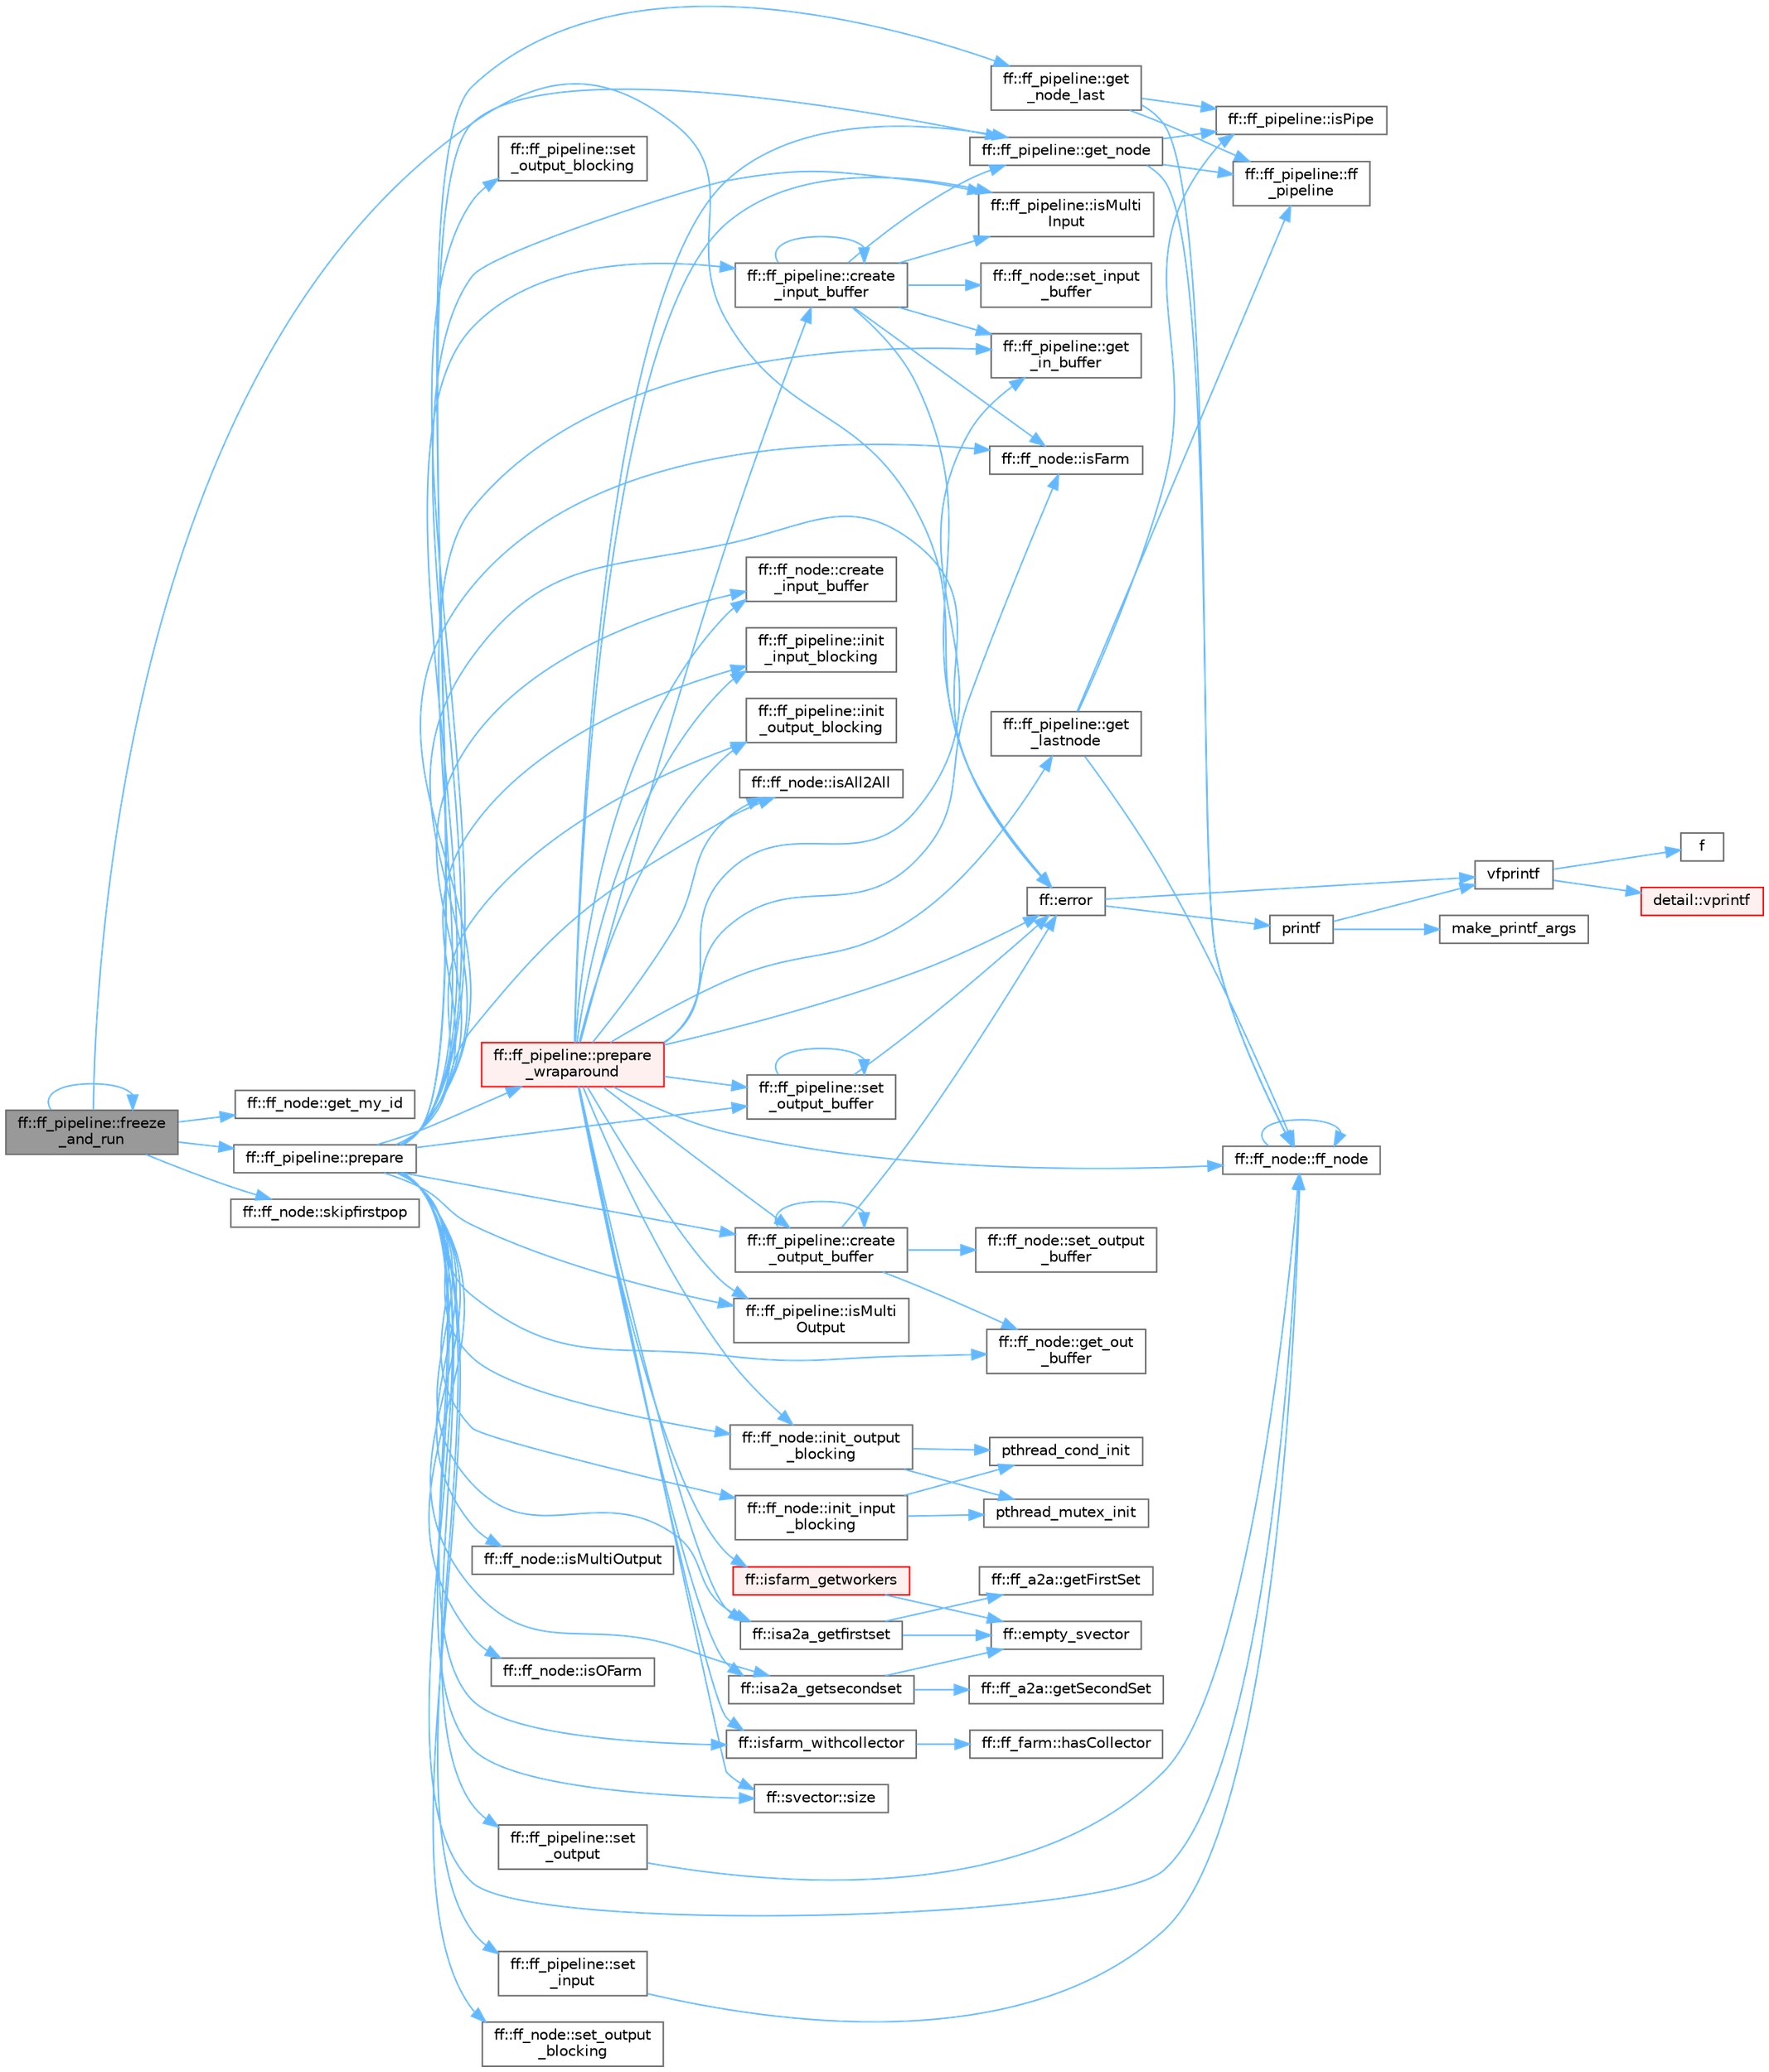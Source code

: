 digraph "ff::ff_pipeline::freeze_and_run"
{
 // LATEX_PDF_SIZE
  bgcolor="transparent";
  edge [fontname=Helvetica,fontsize=10,labelfontname=Helvetica,labelfontsize=10];
  node [fontname=Helvetica,fontsize=10,shape=box,height=0.2,width=0.4];
  rankdir="LR";
  Node1 [id="Node000001",label="ff::ff_pipeline::freeze\l_and_run",height=0.2,width=0.4,color="gray40", fillcolor="grey60", style="filled", fontcolor="black",tooltip="Suspend (freeze) the ff_node and run it"];
  Node1 -> Node2 [id="edge1_Node000001_Node000002",color="steelblue1",style="solid",tooltip=" "];
  Node2 [id="Node000002",label="ff::error",height=0.2,width=0.4,color="grey40", fillcolor="white", style="filled",URL="$namespaceff.html#a27d926d29b55e019eba5b70672301d82",tooltip=" "];
  Node2 -> Node3 [id="edge2_Node000002_Node000003",color="steelblue1",style="solid",tooltip=" "];
  Node3 [id="Node000003",label="printf",height=0.2,width=0.4,color="grey40", fillcolor="white", style="filled",URL="$printf_8h.html#aee3ed3a831f25f07e7be3919fff2203a",tooltip=" "];
  Node3 -> Node4 [id="edge3_Node000003_Node000004",color="steelblue1",style="solid",tooltip=" "];
  Node4 [id="Node000004",label="make_printf_args",height=0.2,width=0.4,color="grey40", fillcolor="white", style="filled",URL="$printf_8h.html#a27dcc0efcda04388971dbea3c875f122",tooltip=" "];
  Node3 -> Node5 [id="edge4_Node000003_Node000005",color="steelblue1",style="solid",tooltip=" "];
  Node5 [id="Node000005",label="vfprintf",height=0.2,width=0.4,color="grey40", fillcolor="white", style="filled",URL="$printf_8h.html#abb30aad964fc771fb52cf3ad88649df2",tooltip=" "];
  Node5 -> Node6 [id="edge5_Node000005_Node000006",color="steelblue1",style="solid",tooltip=" "];
  Node6 [id="Node000006",label="f",height=0.2,width=0.4,color="grey40", fillcolor="white", style="filled",URL="$cxx11__tensor__map_8cpp.html#a7f507fea02198f6cb81c86640c7b1a4e",tooltip=" "];
  Node5 -> Node7 [id="edge6_Node000005_Node000007",color="steelblue1",style="solid",tooltip=" "];
  Node7 [id="Node000007",label="detail::vprintf",height=0.2,width=0.4,color="red", fillcolor="#FFF0F0", style="filled",URL="$namespacedetail.html#a1c8c2218e4c822aa8f743fb9c573717f",tooltip=" "];
  Node2 -> Node5 [id="edge7_Node000002_Node000005",color="steelblue1",style="solid",tooltip=" "];
  Node1 -> Node1 [id="edge8_Node000001_Node000001",color="steelblue1",style="solid",tooltip=" "];
  Node1 -> Node34 [id="edge9_Node000001_Node000034",color="steelblue1",style="solid",tooltip=" "];
  Node34 [id="Node000034",label="ff::ff_node::get_my_id",height=0.2,width=0.4,color="grey40", fillcolor="white", style="filled",URL="$classff_1_1ff__node.html#a32d30503e0a33406841d77bc1f4dc2e2",tooltip="Returns the identifier of the node (not unique)"];
  Node1 -> Node35 [id="edge10_Node000001_Node000035",color="steelblue1",style="solid",tooltip=" "];
  Node35 [id="Node000035",label="ff::ff_pipeline::prepare",height=0.2,width=0.4,color="grey40", fillcolor="white", style="filled",URL="$classff_1_1ff__pipeline.html#a7dee7dc5a93651c8c945ecaf87471004",tooltip=" "];
  Node35 -> Node36 [id="edge11_Node000035_Node000036",color="steelblue1",style="solid",tooltip=" "];
  Node36 [id="Node000036",label="ff::ff_node::create\l_input_buffer",height=0.2,width=0.4,color="grey40", fillcolor="white", style="filled",URL="$classff_1_1ff__node.html#adfe6c917b93de5635d21a79c8c4181cb",tooltip="Creates the input channel"];
  Node35 -> Node37 [id="edge12_Node000035_Node000037",color="steelblue1",style="solid",tooltip=" "];
  Node37 [id="Node000037",label="ff::ff_pipeline::create\l_input_buffer",height=0.2,width=0.4,color="grey40", fillcolor="white", style="filled",URL="$classff_1_1ff__pipeline.html#ae496e6d4a37f99d9e353cd002e1d91e2",tooltip="Creates the input channel"];
  Node37 -> Node37 [id="edge13_Node000037_Node000037",color="steelblue1",style="solid",tooltip=" "];
  Node37 -> Node2 [id="edge14_Node000037_Node000002",color="steelblue1",style="solid",tooltip=" "];
  Node37 -> Node38 [id="edge15_Node000037_Node000038",color="steelblue1",style="solid",tooltip=" "];
  Node38 [id="Node000038",label="ff::ff_pipeline::get\l_in_buffer",height=0.2,width=0.4,color="grey40", fillcolor="white", style="filled",URL="$classff_1_1ff__pipeline.html#a8ad25ed4cc47cb7cfe602546e29dfa09",tooltip="Gets input channel"];
  Node37 -> Node39 [id="edge16_Node000037_Node000039",color="steelblue1",style="solid",tooltip=" "];
  Node39 [id="Node000039",label="ff::ff_pipeline::get_node",height=0.2,width=0.4,color="grey40", fillcolor="white", style="filled",URL="$classff_1_1ff__pipeline.html#aeb7333c888ddf66d2db7eafa116a078e",tooltip="returns the stage i of the pipeline. If the stage is a pipeline the function is called recursively ex..."];
  Node39 -> Node40 [id="edge17_Node000039_Node000040",color="steelblue1",style="solid",tooltip=" "];
  Node40 [id="Node000040",label="ff::ff_node::ff_node",height=0.2,width=0.4,color="grey40", fillcolor="white", style="filled",URL="$classff_1_1ff__node.html#a53ab8b2244539766bdea3eb65cb04f9b",tooltip=" "];
  Node40 -> Node40 [id="edge18_Node000040_Node000040",color="steelblue1",style="solid",tooltip=" "];
  Node39 -> Node41 [id="edge19_Node000039_Node000041",color="steelblue1",style="solid",tooltip=" "];
  Node41 [id="Node000041",label="ff::ff_pipeline::ff\l_pipeline",height=0.2,width=0.4,color="grey40", fillcolor="white", style="filled",URL="$classff_1_1ff__pipeline.html#a05e2c125dd1007c027b0713281b2d07f",tooltip="Constructor"];
  Node39 -> Node42 [id="edge20_Node000039_Node000042",color="steelblue1",style="solid",tooltip=" "];
  Node42 [id="Node000042",label="ff::ff_pipeline::isPipe",height=0.2,width=0.4,color="grey40", fillcolor="white", style="filled",URL="$classff_1_1ff__pipeline.html#ab2d6f1a4b4a772be29fbab36bb185b8a",tooltip=" "];
  Node37 -> Node43 [id="edge21_Node000037_Node000043",color="steelblue1",style="solid",tooltip=" "];
  Node43 [id="Node000043",label="ff::ff_node::isFarm",height=0.2,width=0.4,color="grey40", fillcolor="white", style="filled",URL="$classff_1_1ff__node.html#a2af2bb6ee5bffb4bb5074b4c46ededed",tooltip=" "];
  Node37 -> Node44 [id="edge22_Node000037_Node000044",color="steelblue1",style="solid",tooltip=" "];
  Node44 [id="Node000044",label="ff::ff_pipeline::isMulti\lInput",height=0.2,width=0.4,color="grey40", fillcolor="white", style="filled",URL="$classff_1_1ff__pipeline.html#a0a5c5eb3fcfbde247056cb01942792a1",tooltip=" "];
  Node37 -> Node45 [id="edge23_Node000037_Node000045",color="steelblue1",style="solid",tooltip=" "];
  Node45 [id="Node000045",label="ff::ff_node::set_input\l_buffer",height=0.2,width=0.4,color="grey40", fillcolor="white", style="filled",URL="$classff_1_1ff__node.html#a561a7e071f3721de62e465f41384c933",tooltip="Assign the input channelname to a channel"];
  Node35 -> Node46 [id="edge24_Node000035_Node000046",color="steelblue1",style="solid",tooltip=" "];
  Node46 [id="Node000046",label="ff::ff_pipeline::create\l_output_buffer",height=0.2,width=0.4,color="grey40", fillcolor="white", style="filled",URL="$classff_1_1ff__pipeline.html#a980a68d0c26481c45b7c95ebe1135c3d",tooltip="Creates the output channel"];
  Node46 -> Node46 [id="edge25_Node000046_Node000046",color="steelblue1",style="solid",tooltip=" "];
  Node46 -> Node2 [id="edge26_Node000046_Node000002",color="steelblue1",style="solid",tooltip=" "];
  Node46 -> Node47 [id="edge27_Node000046_Node000047",color="steelblue1",style="solid",tooltip=" "];
  Node47 [id="Node000047",label="ff::ff_node::get_out\l_buffer",height=0.2,width=0.4,color="grey40", fillcolor="white", style="filled",URL="$classff_1_1ff__node.html#a334096bd901d8b6c2ae2d73877846ff0",tooltip="Gets pointer to the output channel"];
  Node46 -> Node48 [id="edge28_Node000046_Node000048",color="steelblue1",style="solid",tooltip=" "];
  Node48 [id="Node000048",label="ff::ff_node::set_output\l_buffer",height=0.2,width=0.4,color="grey40", fillcolor="white", style="filled",URL="$classff_1_1ff__node.html#afb1c0ca383122fb4105b32f1a7702ee3",tooltip="Assign the output channelname to a channel"];
  Node35 -> Node2 [id="edge29_Node000035_Node000002",color="steelblue1",style="solid",tooltip=" "];
  Node35 -> Node40 [id="edge30_Node000035_Node000040",color="steelblue1",style="solid",tooltip=" "];
  Node35 -> Node38 [id="edge31_Node000035_Node000038",color="steelblue1",style="solid",tooltip=" "];
  Node35 -> Node39 [id="edge32_Node000035_Node000039",color="steelblue1",style="solid",tooltip=" "];
  Node35 -> Node49 [id="edge33_Node000035_Node000049",color="steelblue1",style="solid",tooltip=" "];
  Node49 [id="Node000049",label="ff::ff_pipeline::get\l_node_last",height=0.2,width=0.4,color="grey40", fillcolor="white", style="filled",URL="$classff_1_1ff__pipeline.html#a909274bdd813e5a8c7c99a40444dc3b5",tooltip="returns the stage i of the pipeline. If the stage is a pipeline the function is called recursively ex..."];
  Node49 -> Node40 [id="edge34_Node000049_Node000040",color="steelblue1",style="solid",tooltip=" "];
  Node49 -> Node41 [id="edge35_Node000049_Node000041",color="steelblue1",style="solid",tooltip=" "];
  Node49 -> Node42 [id="edge36_Node000049_Node000042",color="steelblue1",style="solid",tooltip=" "];
  Node35 -> Node47 [id="edge37_Node000035_Node000047",color="steelblue1",style="solid",tooltip=" "];
  Node35 -> Node50 [id="edge38_Node000035_Node000050",color="steelblue1",style="solid",tooltip=" "];
  Node50 [id="Node000050",label="ff::ff_node::init_input\l_blocking",height=0.2,width=0.4,color="grey40", fillcolor="white", style="filled",URL="$classff_1_1ff__node.html#aab934f40b0c6129cc45d95fb085f8024",tooltip=" "];
  Node50 -> Node51 [id="edge39_Node000050_Node000051",color="steelblue1",style="solid",tooltip=" "];
  Node51 [id="Node000051",label="pthread_cond_init",height=0.2,width=0.4,color="grey40", fillcolor="white", style="filled",URL="$pthread__minport__windows_8h.html#a71bdb8a20eb782047e084c27fcf7aa65",tooltip=" "];
  Node50 -> Node52 [id="edge40_Node000050_Node000052",color="steelblue1",style="solid",tooltip=" "];
  Node52 [id="Node000052",label="pthread_mutex_init",height=0.2,width=0.4,color="grey40", fillcolor="white", style="filled",URL="$pthread__minport__windows_8h.html#a06769b1c0f650377fed34ef94ac2a01c",tooltip=" "];
  Node35 -> Node53 [id="edge41_Node000035_Node000053",color="steelblue1",style="solid",tooltip=" "];
  Node53 [id="Node000053",label="ff::ff_pipeline::init\l_input_blocking",height=0.2,width=0.4,color="grey40", fillcolor="white", style="filled",URL="$classff_1_1ff__pipeline.html#a4a82baf1adeb740cbaf8bdd0d31b815a",tooltip=" "];
  Node35 -> Node54 [id="edge42_Node000035_Node000054",color="steelblue1",style="solid",tooltip=" "];
  Node54 [id="Node000054",label="ff::ff_node::init_output\l_blocking",height=0.2,width=0.4,color="grey40", fillcolor="white", style="filled",URL="$classff_1_1ff__node.html#a2d686a96eb183cf5b8fc2969b12e0a09",tooltip=" "];
  Node54 -> Node51 [id="edge43_Node000054_Node000051",color="steelblue1",style="solid",tooltip=" "];
  Node54 -> Node52 [id="edge44_Node000054_Node000052",color="steelblue1",style="solid",tooltip=" "];
  Node35 -> Node55 [id="edge45_Node000035_Node000055",color="steelblue1",style="solid",tooltip=" "];
  Node55 [id="Node000055",label="ff::ff_pipeline::init\l_output_blocking",height=0.2,width=0.4,color="grey40", fillcolor="white", style="filled",URL="$classff_1_1ff__pipeline.html#a233cce4fc178c48241055684359724ca",tooltip=" "];
  Node35 -> Node56 [id="edge46_Node000035_Node000056",color="steelblue1",style="solid",tooltip=" "];
  Node56 [id="Node000056",label="ff::isa2a_getfirstset",height=0.2,width=0.4,color="grey40", fillcolor="white", style="filled",URL="$namespaceff.html#a747c4da6882cc1bbc43d1af22e365a22",tooltip=" "];
  Node56 -> Node57 [id="edge47_Node000056_Node000057",color="steelblue1",style="solid",tooltip=" "];
  Node57 [id="Node000057",label="ff::empty_svector",height=0.2,width=0.4,color="grey40", fillcolor="white", style="filled",URL="$namespaceff.html#a99b00b8d54d3bbd8810216a4651c06af",tooltip=" "];
  Node56 -> Node58 [id="edge48_Node000056_Node000058",color="steelblue1",style="solid",tooltip=" "];
  Node58 [id="Node000058",label="ff::ff_a2a::getFirstSet",height=0.2,width=0.4,color="grey40", fillcolor="white", style="filled",URL="$classff_1_1ff__a2a.html#aab5b0ed53d04a6ae56fcc801f7f7ce7c",tooltip=" "];
  Node35 -> Node59 [id="edge49_Node000035_Node000059",color="steelblue1",style="solid",tooltip=" "];
  Node59 [id="Node000059",label="ff::isa2a_getsecondset",height=0.2,width=0.4,color="grey40", fillcolor="white", style="filled",URL="$namespaceff.html#aec0ddc2ecc8a9818a654219c8ec6b07e",tooltip=" "];
  Node59 -> Node57 [id="edge50_Node000059_Node000057",color="steelblue1",style="solid",tooltip=" "];
  Node59 -> Node60 [id="edge51_Node000059_Node000060",color="steelblue1",style="solid",tooltip=" "];
  Node60 [id="Node000060",label="ff::ff_a2a::getSecondSet",height=0.2,width=0.4,color="grey40", fillcolor="white", style="filled",URL="$classff_1_1ff__a2a.html#a15e634b23e08ae53f1d5296cae30fb9d",tooltip=" "];
  Node35 -> Node61 [id="edge52_Node000035_Node000061",color="steelblue1",style="solid",tooltip=" "];
  Node61 [id="Node000061",label="ff::ff_node::isAll2All",height=0.2,width=0.4,color="grey40", fillcolor="white", style="filled",URL="$classff_1_1ff__node.html#ac8e132cbcab68af6a4ca13bbcccd62f3",tooltip=" "];
  Node35 -> Node43 [id="edge53_Node000035_Node000043",color="steelblue1",style="solid",tooltip=" "];
  Node35 -> Node62 [id="edge54_Node000035_Node000062",color="steelblue1",style="solid",tooltip=" "];
  Node62 [id="Node000062",label="ff::isfarm_withcollector",height=0.2,width=0.4,color="grey40", fillcolor="white", style="filled",URL="$namespaceff.html#a4f5e1506df6e9ac92671df077f5d211b",tooltip=" "];
  Node62 -> Node63 [id="edge55_Node000062_Node000063",color="steelblue1",style="solid",tooltip=" "];
  Node63 [id="Node000063",label="ff::ff_farm::hasCollector",height=0.2,width=0.4,color="grey40", fillcolor="white", style="filled",URL="$classff_1_1ff__farm.html#a5c5dc54cb6a91caacf2d316f5c3a19ad",tooltip=" "];
  Node35 -> Node44 [id="edge56_Node000035_Node000044",color="steelblue1",style="solid",tooltip=" "];
  Node35 -> Node64 [id="edge57_Node000035_Node000064",color="steelblue1",style="solid",tooltip=" "];
  Node64 [id="Node000064",label="ff::ff_node::isMultiOutput",height=0.2,width=0.4,color="grey40", fillcolor="white", style="filled",URL="$classff_1_1ff__node.html#adfb7746174f6744ae019cf494ca2b8a5",tooltip=" "];
  Node35 -> Node65 [id="edge58_Node000035_Node000065",color="steelblue1",style="solid",tooltip=" "];
  Node65 [id="Node000065",label="ff::ff_pipeline::isMulti\lOutput",height=0.2,width=0.4,color="grey40", fillcolor="white", style="filled",URL="$classff_1_1ff__pipeline.html#a99d73c08555f9b801d903a206c13299e",tooltip=" "];
  Node35 -> Node66 [id="edge59_Node000035_Node000066",color="steelblue1",style="solid",tooltip=" "];
  Node66 [id="Node000066",label="ff::ff_node::isOFarm",height=0.2,width=0.4,color="grey40", fillcolor="white", style="filled",URL="$classff_1_1ff__node.html#a0e0ec9da95b11c7d9a5ce874870cf9df",tooltip=" "];
  Node35 -> Node67 [id="edge60_Node000035_Node000067",color="steelblue1",style="solid",tooltip=" "];
  Node67 [id="Node000067",label="ff::ff_pipeline::prepare\l_wraparound",height=0.2,width=0.4,color="red", fillcolor="#FFF0F0", style="filled",URL="$classff_1_1ff__pipeline.html#a764b924d34cd792ebf61f46ac1dde6fa",tooltip=" "];
  Node67 -> Node36 [id="edge61_Node000067_Node000036",color="steelblue1",style="solid",tooltip=" "];
  Node67 -> Node37 [id="edge62_Node000067_Node000037",color="steelblue1",style="solid",tooltip=" "];
  Node67 -> Node46 [id="edge63_Node000067_Node000046",color="steelblue1",style="solid",tooltip=" "];
  Node67 -> Node2 [id="edge64_Node000067_Node000002",color="steelblue1",style="solid",tooltip=" "];
  Node67 -> Node40 [id="edge65_Node000067_Node000040",color="steelblue1",style="solid",tooltip=" "];
  Node67 -> Node38 [id="edge66_Node000067_Node000038",color="steelblue1",style="solid",tooltip=" "];
  Node67 -> Node68 [id="edge67_Node000067_Node000068",color="steelblue1",style="solid",tooltip=" "];
  Node68 [id="Node000068",label="ff::ff_pipeline::get\l_lastnode",height=0.2,width=0.4,color="grey40", fillcolor="white", style="filled",URL="$classff_1_1ff__pipeline.html#a31b7be04692e62622384586cb48f777a",tooltip="returns the last stage of the pipeline recursively."];
  Node68 -> Node40 [id="edge68_Node000068_Node000040",color="steelblue1",style="solid",tooltip=" "];
  Node68 -> Node41 [id="edge69_Node000068_Node000041",color="steelblue1",style="solid",tooltip=" "];
  Node68 -> Node42 [id="edge70_Node000068_Node000042",color="steelblue1",style="solid",tooltip=" "];
  Node67 -> Node39 [id="edge71_Node000067_Node000039",color="steelblue1",style="solid",tooltip=" "];
  Node67 -> Node53 [id="edge72_Node000067_Node000053",color="steelblue1",style="solid",tooltip=" "];
  Node67 -> Node54 [id="edge73_Node000067_Node000054",color="steelblue1",style="solid",tooltip=" "];
  Node67 -> Node55 [id="edge74_Node000067_Node000055",color="steelblue1",style="solid",tooltip=" "];
  Node67 -> Node56 [id="edge75_Node000067_Node000056",color="steelblue1",style="solid",tooltip=" "];
  Node67 -> Node59 [id="edge76_Node000067_Node000059",color="steelblue1",style="solid",tooltip=" "];
  Node67 -> Node61 [id="edge77_Node000067_Node000061",color="steelblue1",style="solid",tooltip=" "];
  Node67 -> Node43 [id="edge78_Node000067_Node000043",color="steelblue1",style="solid",tooltip=" "];
  Node67 -> Node69 [id="edge79_Node000067_Node000069",color="steelblue1",style="solid",tooltip=" "];
  Node69 [id="Node000069",label="ff::isfarm_getworkers",height=0.2,width=0.4,color="red", fillcolor="#FFF0F0", style="filled",URL="$namespaceff.html#a79e66e8ab68f4754475ec4b66166ff37",tooltip=" "];
  Node69 -> Node57 [id="edge80_Node000069_Node000057",color="steelblue1",style="solid",tooltip=" "];
  Node67 -> Node62 [id="edge81_Node000067_Node000062",color="steelblue1",style="solid",tooltip=" "];
  Node67 -> Node44 [id="edge82_Node000067_Node000044",color="steelblue1",style="solid",tooltip=" "];
  Node67 -> Node65 [id="edge83_Node000067_Node000065",color="steelblue1",style="solid",tooltip=" "];
  Node67 -> Node73 [id="edge84_Node000067_Node000073",color="steelblue1",style="solid",tooltip=" "];
  Node73 [id="Node000073",label="ff::ff_pipeline::set\l_output_buffer",height=0.2,width=0.4,color="grey40", fillcolor="white", style="filled",URL="$classff_1_1ff__pipeline.html#abcb03291873c6b2ad78e24dfb5e2e4d4",tooltip="Assign the output channelname to a channel"];
  Node73 -> Node2 [id="edge85_Node000073_Node000002",color="steelblue1",style="solid",tooltip=" "];
  Node73 -> Node73 [id="edge86_Node000073_Node000073",color="steelblue1",style="solid",tooltip=" "];
  Node67 -> Node74 [id="edge87_Node000067_Node000074",color="steelblue1",style="solid",tooltip=" "];
  Node74 [id="Node000074",label="ff::svector::size",height=0.2,width=0.4,color="grey40", fillcolor="white", style="filled",URL="$classff_1_1svector.html#a29125256281f793b0808ecfae6ea68ec",tooltip=" "];
  Node35 -> Node75 [id="edge88_Node000035_Node000075",color="steelblue1",style="solid",tooltip=" "];
  Node75 [id="Node000075",label="ff::ff_pipeline::set\l_input",height=0.2,width=0.4,color="grey40", fillcolor="white", style="filled",URL="$classff_1_1ff__pipeline.html#a6bb3fb0e465838274a95d922b06ac5bb",tooltip=" "];
  Node75 -> Node40 [id="edge89_Node000075_Node000040",color="steelblue1",style="solid",tooltip=" "];
  Node35 -> Node76 [id="edge90_Node000035_Node000076",color="steelblue1",style="solid",tooltip=" "];
  Node76 [id="Node000076",label="ff::ff_pipeline::set\l_output",height=0.2,width=0.4,color="grey40", fillcolor="white", style="filled",URL="$classff_1_1ff__pipeline.html#a2f84e81a9e72df3bfe317b1244c9d25f",tooltip=" "];
  Node76 -> Node40 [id="edge91_Node000076_Node000040",color="steelblue1",style="solid",tooltip=" "];
  Node35 -> Node77 [id="edge92_Node000035_Node000077",color="steelblue1",style="solid",tooltip=" "];
  Node77 [id="Node000077",label="ff::ff_node::set_output\l_blocking",height=0.2,width=0.4,color="grey40", fillcolor="white", style="filled",URL="$classff_1_1ff__node.html#a84ae02b065e080db75da2c63183e2865",tooltip=" "];
  Node35 -> Node78 [id="edge93_Node000035_Node000078",color="steelblue1",style="solid",tooltip=" "];
  Node78 [id="Node000078",label="ff::ff_pipeline::set\l_output_blocking",height=0.2,width=0.4,color="grey40", fillcolor="white", style="filled",URL="$classff_1_1ff__pipeline.html#a7dc31fc3023aff9de72d6d86bb70b11a",tooltip=" "];
  Node35 -> Node73 [id="edge94_Node000035_Node000073",color="steelblue1",style="solid",tooltip=" "];
  Node35 -> Node74 [id="edge95_Node000035_Node000074",color="steelblue1",style="solid",tooltip=" "];
  Node1 -> Node79 [id="edge96_Node000001_Node000079",color="steelblue1",style="solid",tooltip=" "];
  Node79 [id="Node000079",label="ff::ff_node::skipfirstpop",height=0.2,width=0.4,color="grey40", fillcolor="white", style="filled",URL="$classff_1_1ff__node.html#a71789627f48cb9f466c50601a881c7bc",tooltip="Gets the status of spontaneous start"];
}
